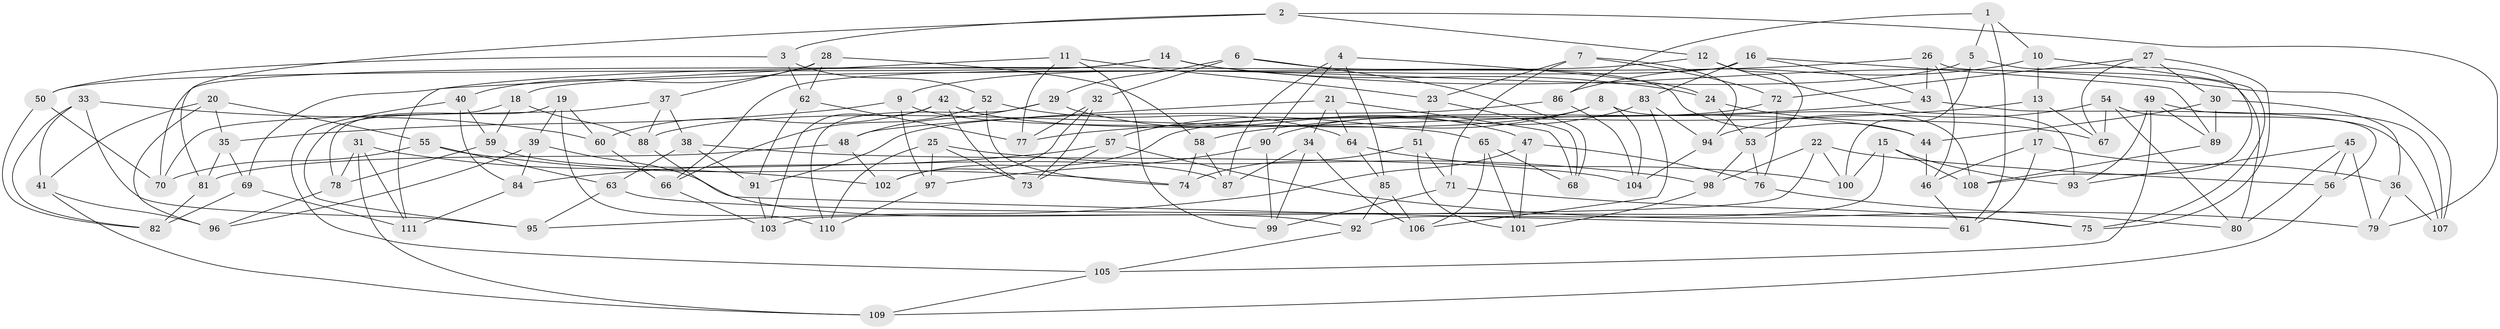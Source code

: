 // Generated by graph-tools (version 1.1) at 2025/02/03/09/25 03:02:57]
// undirected, 111 vertices, 222 edges
graph export_dot {
graph [start="1"]
  node [color=gray90,style=filled];
  1;
  2;
  3;
  4;
  5;
  6;
  7;
  8;
  9;
  10;
  11;
  12;
  13;
  14;
  15;
  16;
  17;
  18;
  19;
  20;
  21;
  22;
  23;
  24;
  25;
  26;
  27;
  28;
  29;
  30;
  31;
  32;
  33;
  34;
  35;
  36;
  37;
  38;
  39;
  40;
  41;
  42;
  43;
  44;
  45;
  46;
  47;
  48;
  49;
  50;
  51;
  52;
  53;
  54;
  55;
  56;
  57;
  58;
  59;
  60;
  61;
  62;
  63;
  64;
  65;
  66;
  67;
  68;
  69;
  70;
  71;
  72;
  73;
  74;
  75;
  76;
  77;
  78;
  79;
  80;
  81;
  82;
  83;
  84;
  85;
  86;
  87;
  88;
  89;
  90;
  91;
  92;
  93;
  94;
  95;
  96;
  97;
  98;
  99;
  100;
  101;
  102;
  103;
  104;
  105;
  106;
  107;
  108;
  109;
  110;
  111;
  1 -- 61;
  1 -- 5;
  1 -- 10;
  1 -- 86;
  2 -- 12;
  2 -- 79;
  2 -- 3;
  2 -- 81;
  3 -- 52;
  3 -- 62;
  3 -- 50;
  4 -- 90;
  4 -- 85;
  4 -- 87;
  4 -- 24;
  5 -- 9;
  5 -- 100;
  5 -- 108;
  6 -- 32;
  6 -- 44;
  6 -- 29;
  6 -- 68;
  7 -- 72;
  7 -- 71;
  7 -- 23;
  7 -- 94;
  8 -- 57;
  8 -- 104;
  8 -- 88;
  8 -- 108;
  9 -- 35;
  9 -- 97;
  9 -- 65;
  10 -- 13;
  10 -- 86;
  10 -- 75;
  11 -- 111;
  11 -- 77;
  11 -- 23;
  11 -- 99;
  12 -- 18;
  12 -- 53;
  12 -- 93;
  13 -- 17;
  13 -- 67;
  13 -- 77;
  14 -- 50;
  14 -- 107;
  14 -- 70;
  14 -- 24;
  15 -- 92;
  15 -- 108;
  15 -- 93;
  15 -- 100;
  16 -- 66;
  16 -- 83;
  16 -- 89;
  16 -- 43;
  17 -- 36;
  17 -- 61;
  17 -- 46;
  18 -- 88;
  18 -- 59;
  18 -- 95;
  19 -- 60;
  19 -- 78;
  19 -- 39;
  19 -- 110;
  20 -- 35;
  20 -- 96;
  20 -- 41;
  20 -- 55;
  21 -- 34;
  21 -- 48;
  21 -- 64;
  21 -- 68;
  22 -- 100;
  22 -- 103;
  22 -- 56;
  22 -- 98;
  23 -- 68;
  23 -- 51;
  24 -- 53;
  24 -- 67;
  25 -- 98;
  25 -- 110;
  25 -- 73;
  25 -- 97;
  26 -- 43;
  26 -- 80;
  26 -- 69;
  26 -- 46;
  27 -- 30;
  27 -- 75;
  27 -- 67;
  27 -- 72;
  28 -- 37;
  28 -- 62;
  28 -- 58;
  28 -- 40;
  29 -- 47;
  29 -- 48;
  29 -- 110;
  30 -- 44;
  30 -- 36;
  30 -- 89;
  31 -- 102;
  31 -- 78;
  31 -- 111;
  31 -- 109;
  32 -- 77;
  32 -- 73;
  32 -- 102;
  33 -- 60;
  33 -- 82;
  33 -- 95;
  33 -- 41;
  34 -- 99;
  34 -- 87;
  34 -- 106;
  35 -- 81;
  35 -- 69;
  36 -- 107;
  36 -- 79;
  37 -- 38;
  37 -- 70;
  37 -- 88;
  38 -- 63;
  38 -- 91;
  38 -- 104;
  39 -- 61;
  39 -- 84;
  39 -- 96;
  40 -- 59;
  40 -- 105;
  40 -- 84;
  41 -- 109;
  41 -- 96;
  42 -- 103;
  42 -- 44;
  42 -- 73;
  42 -- 60;
  43 -- 56;
  43 -- 58;
  44 -- 46;
  45 -- 56;
  45 -- 79;
  45 -- 80;
  45 -- 93;
  46 -- 61;
  47 -- 95;
  47 -- 101;
  47 -- 76;
  48 -- 81;
  48 -- 102;
  49 -- 107;
  49 -- 89;
  49 -- 93;
  49 -- 105;
  50 -- 82;
  50 -- 70;
  51 -- 101;
  51 -- 74;
  51 -- 71;
  52 -- 66;
  52 -- 64;
  52 -- 74;
  53 -- 98;
  53 -- 76;
  54 -- 80;
  54 -- 67;
  54 -- 107;
  54 -- 94;
  55 -- 74;
  55 -- 63;
  55 -- 70;
  56 -- 109;
  57 -- 73;
  57 -- 79;
  57 -- 84;
  58 -- 74;
  58 -- 87;
  59 -- 87;
  59 -- 78;
  60 -- 66;
  62 -- 77;
  62 -- 91;
  63 -- 95;
  63 -- 75;
  64 -- 100;
  64 -- 85;
  65 -- 68;
  65 -- 101;
  65 -- 106;
  66 -- 103;
  69 -- 111;
  69 -- 82;
  71 -- 75;
  71 -- 99;
  72 -- 102;
  72 -- 76;
  76 -- 80;
  78 -- 96;
  81 -- 82;
  83 -- 94;
  83 -- 90;
  83 -- 106;
  84 -- 111;
  85 -- 92;
  85 -- 106;
  86 -- 104;
  86 -- 91;
  88 -- 92;
  89 -- 108;
  90 -- 97;
  90 -- 99;
  91 -- 103;
  92 -- 105;
  94 -- 104;
  97 -- 110;
  98 -- 101;
  105 -- 109;
}

